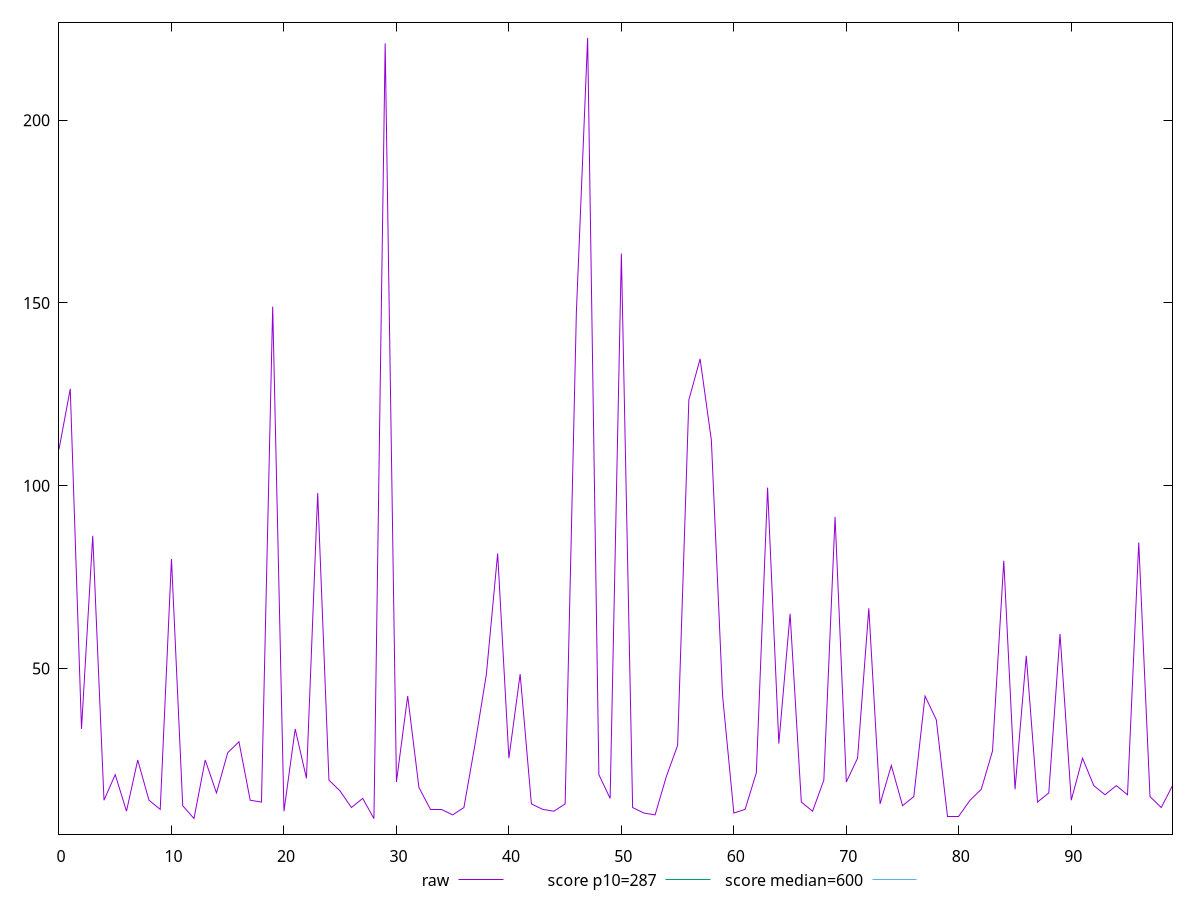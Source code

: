 reset

$raw <<EOF
0 110
1 126.5
2 33.5
3 86.31399999999962
4 14
5 21
6 11
7 25
8 14
9 11.5
10 80
11 12.5
12 9
13 25
14 16
15 27
16 30
17 14
18 13.5
19 149.00000000000023
20 11
21 33.5
22 20
23 98.00000000000023
24 19.5
25 16.5
26 12
27 14.5
28 9
29 221
30 19
31 42.5
32 17.5
33 11.5
34 11.5
35 10
36 12
37 29.5
38 48.5
39 81.49999999999977
40 25.5
41 48.5
42 13
43 11.5
44 11
45 13
46 147.50000000000023
47 222.5
48 21
49 14.5
50 163.5
51 12
52 10.5
53 10
54 20.5
55 29
56 123.50000000000023
57 134.70650000000114
58 112.5
59 42.5
60 10.5
61 11.5
62 21.5
63 99.5
64 29.499999999999773
65 64.99999999999955
66 13.5
67 11
68 19.5
69 91.5
70 19
71 25.5
72 66.5
73 13
74 23.5
75 12.5
76 15
77 42.5
78 36
79 9.5
80 9.5
81 14
82 17
83 27.5
84 79.5
85 17
86 53.5
87 13.5
88 16
89 59.5
90 14
91 25.5
92 18
93 15.5
94 18
95 15.5
96 84.50000000000023
97 15
98 12
99 18
EOF

set key outside below
set xrange [0:99]
set yrange [4.7299999999999995:226.77]
set trange [4.7299999999999995:226.77]
set terminal svg size 640, 500 enhanced background rgb 'white'
set output "report_00017_2021-02-10T15-08-03.406Z/total-blocking-time/samples/pages+cached+noadtech/raw/values.svg"

plot $raw title "raw" with line, \
     287 title "score p10=287", \
     600 title "score median=600"

reset

